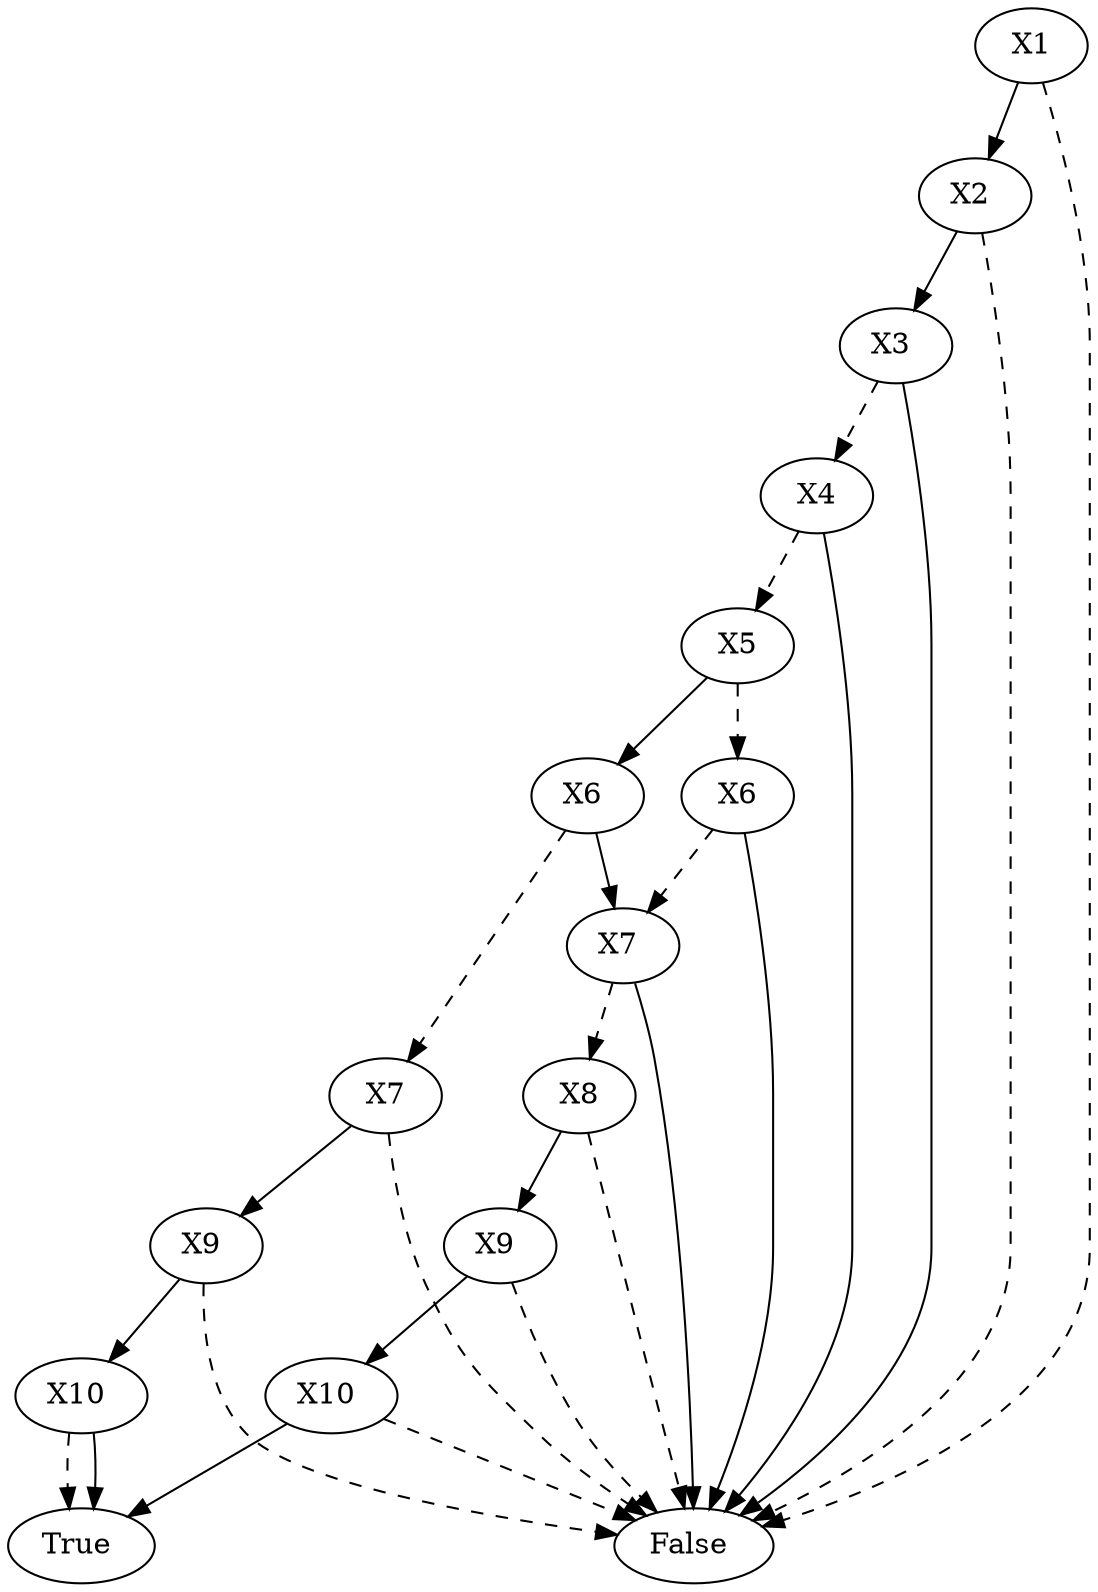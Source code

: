 digraph{2636872038384[label=X1]2636872039984[label="False"]
2636872038384 -> 2636872039984[style=dashed label="" fontcolor = gray]
2636872036304[label="X2 "]
2636872038384 -> 2636872036304 [label="" fontcolor = gray]
2636872039984[label="False"]
2636872036304 -> 2636872039984[style=dashed label="" fontcolor = gray]
2636872040304[label="X3 "]
2636872036304 -> 2636872040304 [label="" fontcolor = gray]
2636871974608[label="X4"]
2636872040304 -> 2636871974608[style=dashed label="" fontcolor = gray]
2636871970608[label="X5"]
2636871974608 -> 2636871970608[style=dashed label="" fontcolor = gray]
2636871959408[label="X6"]
2636871970608 -> 2636871959408[style=dashed label="" fontcolor = gray]
2636871959888[label="X7"]
2636871959408 -> 2636871959888[style=dashed label="" fontcolor = gray]
2636871959088[label="X8"]
2636871959888 -> 2636871959088[style=dashed label="" fontcolor = gray]
2636872039984[label="False"]
2636871959088 -> 2636872039984[style=dashed label="" fontcolor = gray]
2636871961328[label="X9 "]
2636871959088 -> 2636871961328 [label="" fontcolor = gray]
2636872039984[label="False"]
2636871961328 -> 2636872039984[style=dashed label="" fontcolor = gray]
2636871961008[label="X10 "]
2636871961328 -> 2636871961008 [label="" fontcolor = gray]
2636872039984[label="False"]
2636871961008 -> 2636872039984[style=dashed label="" fontcolor = gray]
2636872039664[label="True "]
2636871961008 -> 2636872039664 [label="" fontcolor = gray]
2636872039984[label="False "]
2636871959888 -> 2636872039984 [label="" fontcolor = gray]
2636872039984[label="False "]
2636871959408 -> 2636872039984 [label="" fontcolor = gray]
2636871960528[label="X6 "]
2636871970608 -> 2636871960528 [label="" fontcolor = gray]
2636871962608[label="X7"]
2636871960528 -> 2636871962608[style=dashed label="" fontcolor = gray]
2636872039984[label="False"]
2636871962608 -> 2636872039984[style=dashed label="" fontcolor = gray]
2636871960208[label="X9 "]
2636871962608 -> 2636871960208 [label="" fontcolor = gray]
2636872039984[label="False"]
2636871960208 -> 2636872039984[style=dashed label="" fontcolor = gray]
2636871962128[label="X10 "]
2636871960208 -> 2636871962128 [label="" fontcolor = gray]
2636872039664[label="True"]
2636871962128 -> 2636872039664[style=dashed label="" fontcolor = gray]
2636872039664[label="True "]
2636871962128 -> 2636872039664 [label="" fontcolor = gray]
2636871959888[label="X7 "]
2636871960528 -> 2636871959888 [label="" fontcolor = gray]
2636872039984[label="False "]
2636871974608 -> 2636872039984 [label="" fontcolor = gray]
2636872039984[label="False "]
2636872040304 -> 2636872039984 [label="" fontcolor = gray]
}